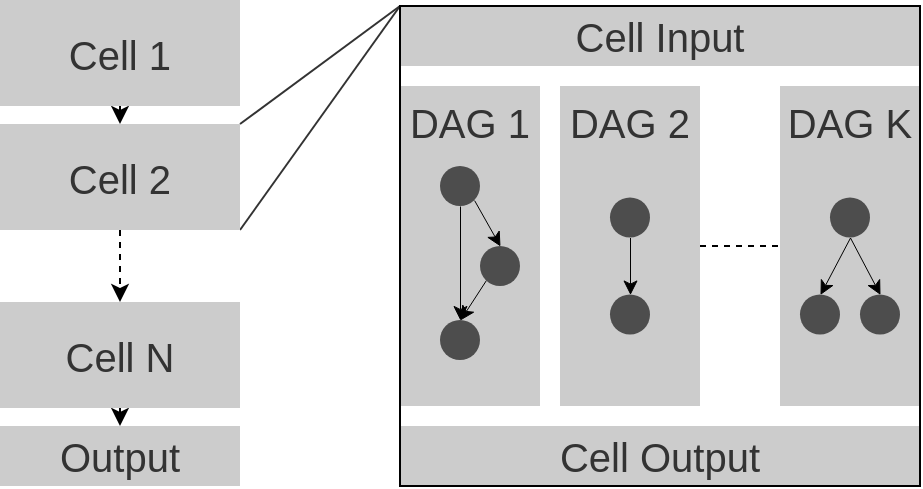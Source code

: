 <mxfile version="20.5.1" type="device"><diagram id="tDPf8CNvzOaNMvIxZvwo" name="Seite-1"><mxGraphModel dx="613" dy="383" grid="1" gridSize="10" guides="1" tooltips="1" connect="1" arrows="1" fold="1" page="1" pageScale="1" pageWidth="827" pageHeight="1169" math="0" shadow="0"><root><mxCell id="0"/><mxCell id="1" parent="0"/><mxCell id="lzmcIZGoqttrfyCk76lP-21" style="edgeStyle=none;rounded=0;orthogonalLoop=1;jettySize=auto;html=1;exitX=0.5;exitY=1;exitDx=0;exitDy=0;entryX=0.5;entryY=0;entryDx=0;entryDy=0;strokeWidth=1;fontSize=20;" edge="1" parent="1" source="lzmcIZGoqttrfyCk76lP-19" target="lzmcIZGoqttrfyCk76lP-20"><mxGeometry relative="1" as="geometry"/></mxCell><mxCell id="lzmcIZGoqttrfyCk76lP-19" value="&lt;font style=&quot;font-size: 20px;&quot;&gt;Cell 1&lt;/font&gt;" style="rounded=0;whiteSpace=wrap;html=1;fillColor=#CCCCCC;fontColor=#333333;strokeColor=none;" vertex="1" parent="1"><mxGeometry x="80" y="37" width="120" height="53" as="geometry"/></mxCell><mxCell id="lzmcIZGoqttrfyCk76lP-23" style="edgeStyle=none;rounded=0;orthogonalLoop=1;jettySize=auto;html=1;exitX=0.5;exitY=1;exitDx=0;exitDy=0;strokeWidth=1;fontSize=20;dashed=1;" edge="1" parent="1" source="lzmcIZGoqttrfyCk76lP-20" target="lzmcIZGoqttrfyCk76lP-22"><mxGeometry relative="1" as="geometry"/></mxCell><mxCell id="lzmcIZGoqttrfyCk76lP-48" style="edgeStyle=none;rounded=0;orthogonalLoop=1;jettySize=auto;html=1;exitX=1;exitY=0;exitDx=0;exitDy=0;entryX=0;entryY=0;entryDx=0;entryDy=0;strokeColor=#333333;strokeWidth=1;fontSize=20;endArrow=none;endFill=0;" edge="1" parent="1" source="lzmcIZGoqttrfyCk76lP-20" target="lzmcIZGoqttrfyCk76lP-47"><mxGeometry relative="1" as="geometry"/></mxCell><mxCell id="lzmcIZGoqttrfyCk76lP-49" style="edgeStyle=none;rounded=0;orthogonalLoop=1;jettySize=auto;html=1;exitX=1;exitY=1;exitDx=0;exitDy=0;entryX=0;entryY=0;entryDx=0;entryDy=0;strokeColor=#333333;strokeWidth=1;fontSize=20;endArrow=none;endFill=0;" edge="1" parent="1" source="lzmcIZGoqttrfyCk76lP-20" target="lzmcIZGoqttrfyCk76lP-47"><mxGeometry relative="1" as="geometry"/></mxCell><mxCell id="lzmcIZGoqttrfyCk76lP-20" value="&lt;font style=&quot;font-size: 20px;&quot;&gt;Cell 2&lt;/font&gt;" style="rounded=0;whiteSpace=wrap;html=1;fillColor=#CCCCCC;fontColor=#333333;strokeColor=none;" vertex="1" parent="1"><mxGeometry x="80" y="99" width="120" height="53" as="geometry"/></mxCell><mxCell id="lzmcIZGoqttrfyCk76lP-38" style="edgeStyle=none;rounded=0;orthogonalLoop=1;jettySize=auto;html=1;exitX=0.5;exitY=1;exitDx=0;exitDy=0;entryX=0.5;entryY=0;entryDx=0;entryDy=0;strokeWidth=1;fontSize=20;endArrow=classic;endFill=1;" edge="1" parent="1" source="lzmcIZGoqttrfyCk76lP-22" target="lzmcIZGoqttrfyCk76lP-37"><mxGeometry relative="1" as="geometry"/></mxCell><mxCell id="lzmcIZGoqttrfyCk76lP-22" value="&lt;font style=&quot;font-size: 20px;&quot;&gt;Cell N&lt;/font&gt;" style="rounded=0;whiteSpace=wrap;html=1;fillColor=#CCCCCC;fontColor=#333333;strokeColor=none;" vertex="1" parent="1"><mxGeometry x="80" y="188" width="120" height="53" as="geometry"/></mxCell><mxCell id="lzmcIZGoqttrfyCk76lP-25" value="&lt;font style=&quot;font-size: 20px;&quot;&gt;DAG 1&lt;/font&gt;" style="rounded=0;whiteSpace=wrap;html=1;fillColor=#CCCCCC;fontColor=#333333;strokeColor=none;verticalAlign=top;" vertex="1" parent="1"><mxGeometry x="280" y="80" width="70" height="160" as="geometry"/></mxCell><mxCell id="lzmcIZGoqttrfyCk76lP-12" style="edgeStyle=none;rounded=0;orthogonalLoop=1;jettySize=auto;html=1;exitX=1;exitY=1;exitDx=0;exitDy=0;strokeWidth=0.5;" edge="1" parent="1" source="lzmcIZGoqttrfyCk76lP-1"><mxGeometry relative="1" as="geometry"><mxPoint x="330" y="160" as="targetPoint"/></mxGeometry></mxCell><mxCell id="lzmcIZGoqttrfyCk76lP-18" style="edgeStyle=none;rounded=0;orthogonalLoop=1;jettySize=auto;html=1;exitX=0.5;exitY=1;exitDx=0;exitDy=0;entryX=0.5;entryY=0;entryDx=0;entryDy=0;strokeWidth=0.5;" edge="1" parent="1" source="lzmcIZGoqttrfyCk76lP-1" target="lzmcIZGoqttrfyCk76lP-13"><mxGeometry relative="1" as="geometry"/></mxCell><mxCell id="lzmcIZGoqttrfyCk76lP-1" value="" style="ellipse;whiteSpace=wrap;html=1;aspect=fixed;strokeColor=none;fillColor=#4D4D4D;" vertex="1" parent="1"><mxGeometry x="300" y="120" width="20" height="20" as="geometry"/></mxCell><mxCell id="lzmcIZGoqttrfyCk76lP-17" style="edgeStyle=none;rounded=0;orthogonalLoop=1;jettySize=auto;html=1;exitX=0;exitY=1;exitDx=0;exitDy=0;entryX=0.5;entryY=0;entryDx=0;entryDy=0;strokeWidth=0.5;" edge="1" parent="1" source="lzmcIZGoqttrfyCk76lP-11" target="lzmcIZGoqttrfyCk76lP-13"><mxGeometry relative="1" as="geometry"/></mxCell><mxCell id="lzmcIZGoqttrfyCk76lP-11" value="" style="ellipse;whiteSpace=wrap;html=1;aspect=fixed;strokeColor=none;fillColor=#4D4D4D;" vertex="1" parent="1"><mxGeometry x="320" y="160" width="20" height="20" as="geometry"/></mxCell><mxCell id="lzmcIZGoqttrfyCk76lP-13" value="" style="ellipse;whiteSpace=wrap;html=1;aspect=fixed;strokeColor=none;fillColor=#4D4D4D;" vertex="1" parent="1"><mxGeometry x="300" y="197" width="20" height="20" as="geometry"/></mxCell><mxCell id="lzmcIZGoqttrfyCk76lP-28" style="edgeStyle=none;rounded=0;orthogonalLoop=1;jettySize=auto;html=1;exitX=1;exitY=0.5;exitDx=0;exitDy=0;entryX=0;entryY=0.5;entryDx=0;entryDy=0;dashed=1;strokeWidth=1;fontSize=20;endArrow=none;endFill=0;" edge="1" parent="1" source="lzmcIZGoqttrfyCk76lP-26" target="lzmcIZGoqttrfyCk76lP-27"><mxGeometry relative="1" as="geometry"/></mxCell><mxCell id="lzmcIZGoqttrfyCk76lP-26" value="&lt;font style=&quot;font-size: 20px;&quot;&gt;DAG 2&lt;/font&gt;" style="rounded=0;whiteSpace=wrap;html=1;fillColor=#CCCCCC;fontColor=#333333;strokeColor=none;verticalAlign=top;" vertex="1" parent="1"><mxGeometry x="360" y="80" width="70" height="160" as="geometry"/></mxCell><mxCell id="lzmcIZGoqttrfyCk76lP-27" value="&lt;font style=&quot;font-size: 20px;&quot;&gt;DAG K&lt;/font&gt;" style="rounded=0;whiteSpace=wrap;html=1;fillColor=#CCCCCC;fontColor=#333333;strokeColor=none;verticalAlign=top;" vertex="1" parent="1"><mxGeometry x="470" y="80" width="70" height="160" as="geometry"/></mxCell><mxCell id="lzmcIZGoqttrfyCk76lP-32" style="edgeStyle=none;rounded=0;orthogonalLoop=1;jettySize=auto;html=1;exitX=0.5;exitY=1;exitDx=0;exitDy=0;strokeWidth=0.5;fontSize=20;endArrow=classic;endFill=1;" edge="1" parent="1" source="lzmcIZGoqttrfyCk76lP-29" target="lzmcIZGoqttrfyCk76lP-31"><mxGeometry relative="1" as="geometry"/></mxCell><mxCell id="lzmcIZGoqttrfyCk76lP-29" value="" style="ellipse;whiteSpace=wrap;html=1;aspect=fixed;strokeColor=none;fillColor=#4D4D4D;" vertex="1" parent="1"><mxGeometry x="385" y="135.75" width="20" height="20" as="geometry"/></mxCell><mxCell id="lzmcIZGoqttrfyCk76lP-31" value="" style="ellipse;whiteSpace=wrap;html=1;aspect=fixed;strokeColor=none;fillColor=#4D4D4D;" vertex="1" parent="1"><mxGeometry x="385" y="184.25" width="20" height="20" as="geometry"/></mxCell><mxCell id="lzmcIZGoqttrfyCk76lP-33" value="&lt;font style=&quot;font-size: 20px;&quot;&gt;Cell Input&lt;/font&gt;" style="rounded=0;whiteSpace=wrap;html=1;fillColor=#CCCCCC;fontColor=#333333;strokeColor=none;" vertex="1" parent="1"><mxGeometry x="280" y="40" width="260" height="30" as="geometry"/></mxCell><mxCell id="lzmcIZGoqttrfyCk76lP-34" value="&lt;font style=&quot;font-size: 20px;&quot;&gt;Cell Output&lt;/font&gt;" style="rounded=0;whiteSpace=wrap;html=1;fillColor=#CCCCCC;fontColor=#333333;strokeColor=none;" vertex="1" parent="1"><mxGeometry x="280" y="250" width="260" height="30" as="geometry"/></mxCell><mxCell id="lzmcIZGoqttrfyCk76lP-37" value="&lt;font style=&quot;font-size: 20px;&quot;&gt;Output&lt;/font&gt;" style="rounded=0;whiteSpace=wrap;html=1;fillColor=#CCCCCC;fontColor=#333333;strokeColor=none;" vertex="1" parent="1"><mxGeometry x="80" y="250" width="120" height="30" as="geometry"/></mxCell><mxCell id="lzmcIZGoqttrfyCk76lP-43" style="edgeStyle=none;rounded=0;orthogonalLoop=1;jettySize=auto;html=1;exitX=0.5;exitY=1;exitDx=0;exitDy=0;entryX=0.5;entryY=0;entryDx=0;entryDy=0;strokeWidth=0.5;fontSize=20;endArrow=classic;endFill=1;" edge="1" parent="1" source="lzmcIZGoqttrfyCk76lP-39" target="lzmcIZGoqttrfyCk76lP-40"><mxGeometry relative="1" as="geometry"/></mxCell><mxCell id="lzmcIZGoqttrfyCk76lP-44" style="edgeStyle=none;rounded=0;orthogonalLoop=1;jettySize=auto;html=1;exitX=0.5;exitY=1;exitDx=0;exitDy=0;entryX=0.5;entryY=0;entryDx=0;entryDy=0;strokeWidth=0.5;fontSize=20;endArrow=classic;endFill=1;" edge="1" parent="1" source="lzmcIZGoqttrfyCk76lP-39" target="lzmcIZGoqttrfyCk76lP-41"><mxGeometry relative="1" as="geometry"/></mxCell><mxCell id="lzmcIZGoqttrfyCk76lP-39" value="" style="ellipse;whiteSpace=wrap;html=1;aspect=fixed;strokeColor=none;fillColor=#4D4D4D;" vertex="1" parent="1"><mxGeometry x="495" y="135.75" width="20" height="20" as="geometry"/></mxCell><mxCell id="lzmcIZGoqttrfyCk76lP-40" value="" style="ellipse;whiteSpace=wrap;html=1;aspect=fixed;strokeColor=none;fillColor=#4D4D4D;" vertex="1" parent="1"><mxGeometry x="480" y="184.25" width="20" height="20" as="geometry"/></mxCell><mxCell id="lzmcIZGoqttrfyCk76lP-41" value="" style="ellipse;whiteSpace=wrap;html=1;aspect=fixed;strokeColor=none;fillColor=#4D4D4D;" vertex="1" parent="1"><mxGeometry x="510" y="184.25" width="20" height="20" as="geometry"/></mxCell><mxCell id="lzmcIZGoqttrfyCk76lP-47" value="" style="rounded=0;whiteSpace=wrap;html=1;fontSize=20;fillColor=none;" vertex="1" parent="1"><mxGeometry x="280" y="40" width="260" height="240" as="geometry"/></mxCell></root></mxGraphModel></diagram></mxfile>